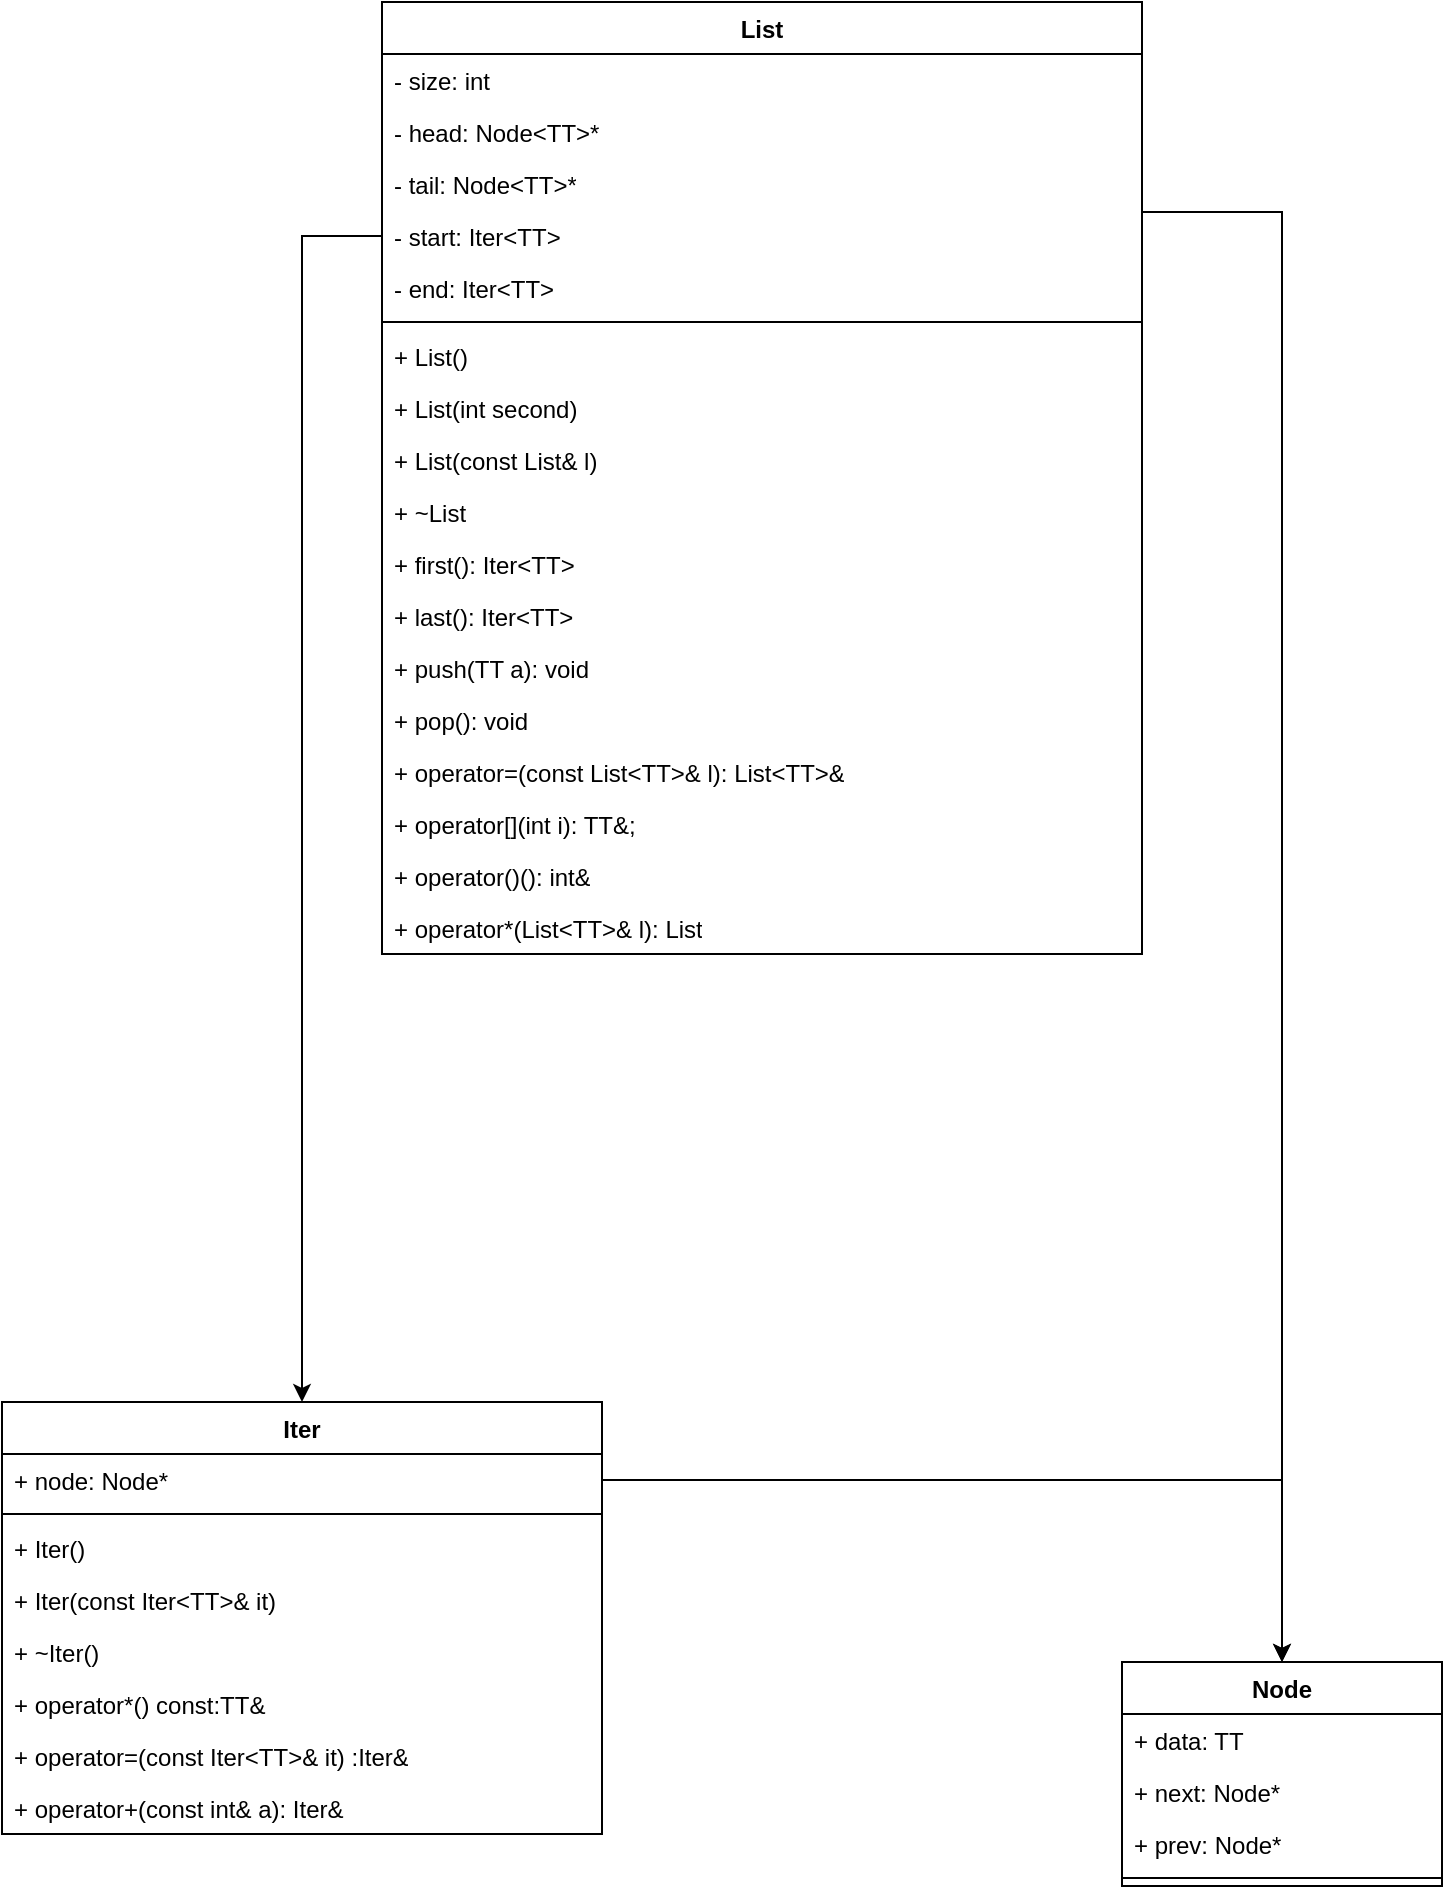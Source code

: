 <mxfile version="22.1.2" type="device">
  <diagram name="Страница — 1" id="WyqDc1YuHkyk22AA8tnx">
    <mxGraphModel dx="1235" dy="787" grid="1" gridSize="10" guides="1" tooltips="1" connect="1" arrows="1" fold="1" page="1" pageScale="1" pageWidth="827" pageHeight="1169" math="0" shadow="0">
      <root>
        <mxCell id="0" />
        <mxCell id="1" parent="0" />
        <mxCell id="eu3L_aYOdxIUXeKn-YC6-1" value="Node" style="swimlane;fontStyle=1;align=center;verticalAlign=top;childLayout=stackLayout;horizontal=1;startSize=26;horizontalStack=0;resizeParent=1;resizeParentMax=0;resizeLast=0;collapsible=1;marginBottom=0;whiteSpace=wrap;html=1;" vertex="1" parent="1">
          <mxGeometry x="650" y="950" width="160" height="112" as="geometry" />
        </mxCell>
        <mxCell id="eu3L_aYOdxIUXeKn-YC6-2" value="+ data: TT" style="text;strokeColor=none;fillColor=none;align=left;verticalAlign=top;spacingLeft=4;spacingRight=4;overflow=hidden;rotatable=0;points=[[0,0.5],[1,0.5]];portConstraint=eastwest;whiteSpace=wrap;html=1;" vertex="1" parent="eu3L_aYOdxIUXeKn-YC6-1">
          <mxGeometry y="26" width="160" height="26" as="geometry" />
        </mxCell>
        <mxCell id="eu3L_aYOdxIUXeKn-YC6-5" value="+ next: Node*" style="text;strokeColor=none;fillColor=none;align=left;verticalAlign=top;spacingLeft=4;spacingRight=4;overflow=hidden;rotatable=0;points=[[0,0.5],[1,0.5]];portConstraint=eastwest;whiteSpace=wrap;html=1;" vertex="1" parent="eu3L_aYOdxIUXeKn-YC6-1">
          <mxGeometry y="52" width="160" height="26" as="geometry" />
        </mxCell>
        <mxCell id="eu3L_aYOdxIUXeKn-YC6-6" value="+ prev: Node*" style="text;strokeColor=none;fillColor=none;align=left;verticalAlign=top;spacingLeft=4;spacingRight=4;overflow=hidden;rotatable=0;points=[[0,0.5],[1,0.5]];portConstraint=eastwest;whiteSpace=wrap;html=1;" vertex="1" parent="eu3L_aYOdxIUXeKn-YC6-1">
          <mxGeometry y="78" width="160" height="26" as="geometry" />
        </mxCell>
        <mxCell id="eu3L_aYOdxIUXeKn-YC6-3" value="" style="line;strokeWidth=1;fillColor=none;align=left;verticalAlign=middle;spacingTop=-1;spacingLeft=3;spacingRight=3;rotatable=0;labelPosition=right;points=[];portConstraint=eastwest;strokeColor=inherit;" vertex="1" parent="eu3L_aYOdxIUXeKn-YC6-1">
          <mxGeometry y="104" width="160" height="8" as="geometry" />
        </mxCell>
        <mxCell id="eu3L_aYOdxIUXeKn-YC6-8" value="Iter" style="swimlane;fontStyle=1;align=center;verticalAlign=top;childLayout=stackLayout;horizontal=1;startSize=26;horizontalStack=0;resizeParent=1;resizeParentMax=0;resizeLast=0;collapsible=1;marginBottom=0;whiteSpace=wrap;html=1;" vertex="1" parent="1">
          <mxGeometry x="90" y="820" width="300" height="216" as="geometry" />
        </mxCell>
        <mxCell id="eu3L_aYOdxIUXeKn-YC6-9" value="+ node: Node*" style="text;strokeColor=none;fillColor=none;align=left;verticalAlign=top;spacingLeft=4;spacingRight=4;overflow=hidden;rotatable=0;points=[[0,0.5],[1,0.5]];portConstraint=eastwest;whiteSpace=wrap;html=1;" vertex="1" parent="eu3L_aYOdxIUXeKn-YC6-8">
          <mxGeometry y="26" width="300" height="26" as="geometry" />
        </mxCell>
        <mxCell id="eu3L_aYOdxIUXeKn-YC6-10" value="" style="line;strokeWidth=1;fillColor=none;align=left;verticalAlign=middle;spacingTop=-1;spacingLeft=3;spacingRight=3;rotatable=0;labelPosition=right;points=[];portConstraint=eastwest;strokeColor=inherit;" vertex="1" parent="eu3L_aYOdxIUXeKn-YC6-8">
          <mxGeometry y="52" width="300" height="8" as="geometry" />
        </mxCell>
        <mxCell id="eu3L_aYOdxIUXeKn-YC6-11" value="+ Iter()" style="text;strokeColor=none;fillColor=none;align=left;verticalAlign=top;spacingLeft=4;spacingRight=4;overflow=hidden;rotatable=0;points=[[0,0.5],[1,0.5]];portConstraint=eastwest;whiteSpace=wrap;html=1;" vertex="1" parent="eu3L_aYOdxIUXeKn-YC6-8">
          <mxGeometry y="60" width="300" height="26" as="geometry" />
        </mxCell>
        <mxCell id="eu3L_aYOdxIUXeKn-YC6-12" value="+ Iter(const Iter&amp;lt;TT&amp;gt;&amp;amp; it)" style="text;strokeColor=none;fillColor=none;align=left;verticalAlign=top;spacingLeft=4;spacingRight=4;overflow=hidden;rotatable=0;points=[[0,0.5],[1,0.5]];portConstraint=eastwest;whiteSpace=wrap;html=1;" vertex="1" parent="eu3L_aYOdxIUXeKn-YC6-8">
          <mxGeometry y="86" width="300" height="26" as="geometry" />
        </mxCell>
        <mxCell id="eu3L_aYOdxIUXeKn-YC6-13" value="+ ~Iter()" style="text;strokeColor=none;fillColor=none;align=left;verticalAlign=top;spacingLeft=4;spacingRight=4;overflow=hidden;rotatable=0;points=[[0,0.5],[1,0.5]];portConstraint=eastwest;whiteSpace=wrap;html=1;" vertex="1" parent="eu3L_aYOdxIUXeKn-YC6-8">
          <mxGeometry y="112" width="300" height="26" as="geometry" />
        </mxCell>
        <mxCell id="eu3L_aYOdxIUXeKn-YC6-14" value="+ operator*() const:TT&amp;amp;" style="text;strokeColor=none;fillColor=none;align=left;verticalAlign=top;spacingLeft=4;spacingRight=4;overflow=hidden;rotatable=0;points=[[0,0.5],[1,0.5]];portConstraint=eastwest;whiteSpace=wrap;html=1;" vertex="1" parent="eu3L_aYOdxIUXeKn-YC6-8">
          <mxGeometry y="138" width="300" height="26" as="geometry" />
        </mxCell>
        <mxCell id="eu3L_aYOdxIUXeKn-YC6-15" value="+ operator=(const Iter&amp;lt;TT&amp;gt;&amp;amp; it) :Iter&amp;amp;" style="text;strokeColor=none;fillColor=none;align=left;verticalAlign=top;spacingLeft=4;spacingRight=4;overflow=hidden;rotatable=0;points=[[0,0.5],[1,0.5]];portConstraint=eastwest;whiteSpace=wrap;html=1;" vertex="1" parent="eu3L_aYOdxIUXeKn-YC6-8">
          <mxGeometry y="164" width="300" height="26" as="geometry" />
        </mxCell>
        <mxCell id="eu3L_aYOdxIUXeKn-YC6-16" value="+ operator+(const int&amp;amp; a): Iter&amp;amp;" style="text;strokeColor=none;fillColor=none;align=left;verticalAlign=top;spacingLeft=4;spacingRight=4;overflow=hidden;rotatable=0;points=[[0,0.5],[1,0.5]];portConstraint=eastwest;whiteSpace=wrap;html=1;" vertex="1" parent="eu3L_aYOdxIUXeKn-YC6-8">
          <mxGeometry y="190" width="300" height="26" as="geometry" />
        </mxCell>
        <mxCell id="eu3L_aYOdxIUXeKn-YC6-18" style="edgeStyle=orthogonalEdgeStyle;rounded=0;orthogonalLoop=1;jettySize=auto;html=1;entryX=0.5;entryY=0;entryDx=0;entryDy=0;" edge="1" parent="1" source="eu3L_aYOdxIUXeKn-YC6-9" target="eu3L_aYOdxIUXeKn-YC6-1">
          <mxGeometry relative="1" as="geometry" />
        </mxCell>
        <mxCell id="eu3L_aYOdxIUXeKn-YC6-27" style="edgeStyle=orthogonalEdgeStyle;rounded=0;orthogonalLoop=1;jettySize=auto;html=1;entryX=0.5;entryY=0;entryDx=0;entryDy=0;" edge="1" parent="1" source="eu3L_aYOdxIUXeKn-YC6-19" target="eu3L_aYOdxIUXeKn-YC6-1">
          <mxGeometry relative="1" as="geometry">
            <Array as="points">
              <mxPoint x="730" y="225" />
            </Array>
          </mxGeometry>
        </mxCell>
        <mxCell id="eu3L_aYOdxIUXeKn-YC6-19" value="List" style="swimlane;fontStyle=1;align=center;verticalAlign=top;childLayout=stackLayout;horizontal=1;startSize=26;horizontalStack=0;resizeParent=1;resizeParentMax=0;resizeLast=0;collapsible=1;marginBottom=0;whiteSpace=wrap;html=1;" vertex="1" parent="1">
          <mxGeometry x="280" y="120" width="380" height="476" as="geometry" />
        </mxCell>
        <mxCell id="eu3L_aYOdxIUXeKn-YC6-20" value="- size: int" style="text;strokeColor=none;fillColor=none;align=left;verticalAlign=top;spacingLeft=4;spacingRight=4;overflow=hidden;rotatable=0;points=[[0,0.5],[1,0.5]];portConstraint=eastwest;whiteSpace=wrap;html=1;" vertex="1" parent="eu3L_aYOdxIUXeKn-YC6-19">
          <mxGeometry y="26" width="380" height="26" as="geometry" />
        </mxCell>
        <mxCell id="eu3L_aYOdxIUXeKn-YC6-23" value="- head: Node&amp;lt;TT&amp;gt;*" style="text;strokeColor=none;fillColor=none;align=left;verticalAlign=top;spacingLeft=4;spacingRight=4;overflow=hidden;rotatable=0;points=[[0,0.5],[1,0.5]];portConstraint=eastwest;whiteSpace=wrap;html=1;" vertex="1" parent="eu3L_aYOdxIUXeKn-YC6-19">
          <mxGeometry y="52" width="380" height="26" as="geometry" />
        </mxCell>
        <mxCell id="eu3L_aYOdxIUXeKn-YC6-24" value="- tail: Node&amp;lt;TT&amp;gt;*" style="text;strokeColor=none;fillColor=none;align=left;verticalAlign=top;spacingLeft=4;spacingRight=4;overflow=hidden;rotatable=0;points=[[0,0.5],[1,0.5]];portConstraint=eastwest;whiteSpace=wrap;html=1;" vertex="1" parent="eu3L_aYOdxIUXeKn-YC6-19">
          <mxGeometry y="78" width="380" height="26" as="geometry" />
        </mxCell>
        <mxCell id="eu3L_aYOdxIUXeKn-YC6-25" value="- start: Iter&amp;lt;TT&amp;gt;" style="text;strokeColor=none;fillColor=none;align=left;verticalAlign=top;spacingLeft=4;spacingRight=4;overflow=hidden;rotatable=0;points=[[0,0.5],[1,0.5]];portConstraint=eastwest;whiteSpace=wrap;html=1;" vertex="1" parent="eu3L_aYOdxIUXeKn-YC6-19">
          <mxGeometry y="104" width="380" height="26" as="geometry" />
        </mxCell>
        <mxCell id="eu3L_aYOdxIUXeKn-YC6-26" value="- end: Iter&amp;lt;TT&amp;gt;" style="text;strokeColor=none;fillColor=none;align=left;verticalAlign=top;spacingLeft=4;spacingRight=4;overflow=hidden;rotatable=0;points=[[0,0.5],[1,0.5]];portConstraint=eastwest;whiteSpace=wrap;html=1;" vertex="1" parent="eu3L_aYOdxIUXeKn-YC6-19">
          <mxGeometry y="130" width="380" height="26" as="geometry" />
        </mxCell>
        <mxCell id="eu3L_aYOdxIUXeKn-YC6-21" value="" style="line;strokeWidth=1;fillColor=none;align=left;verticalAlign=middle;spacingTop=-1;spacingLeft=3;spacingRight=3;rotatable=0;labelPosition=right;points=[];portConstraint=eastwest;strokeColor=inherit;" vertex="1" parent="eu3L_aYOdxIUXeKn-YC6-19">
          <mxGeometry y="156" width="380" height="8" as="geometry" />
        </mxCell>
        <mxCell id="eu3L_aYOdxIUXeKn-YC6-22" value="+ List()" style="text;strokeColor=none;fillColor=none;align=left;verticalAlign=top;spacingLeft=4;spacingRight=4;overflow=hidden;rotatable=0;points=[[0,0.5],[1,0.5]];portConstraint=eastwest;whiteSpace=wrap;html=1;" vertex="1" parent="eu3L_aYOdxIUXeKn-YC6-19">
          <mxGeometry y="164" width="380" height="26" as="geometry" />
        </mxCell>
        <mxCell id="eu3L_aYOdxIUXeKn-YC6-29" value="+ List(int second)" style="text;strokeColor=none;fillColor=none;align=left;verticalAlign=top;spacingLeft=4;spacingRight=4;overflow=hidden;rotatable=0;points=[[0,0.5],[1,0.5]];portConstraint=eastwest;whiteSpace=wrap;html=1;" vertex="1" parent="eu3L_aYOdxIUXeKn-YC6-19">
          <mxGeometry y="190" width="380" height="26" as="geometry" />
        </mxCell>
        <mxCell id="eu3L_aYOdxIUXeKn-YC6-30" value="+ List(const List&amp;amp; l)" style="text;strokeColor=none;fillColor=none;align=left;verticalAlign=top;spacingLeft=4;spacingRight=4;overflow=hidden;rotatable=0;points=[[0,0.5],[1,0.5]];portConstraint=eastwest;whiteSpace=wrap;html=1;" vertex="1" parent="eu3L_aYOdxIUXeKn-YC6-19">
          <mxGeometry y="216" width="380" height="26" as="geometry" />
        </mxCell>
        <mxCell id="eu3L_aYOdxIUXeKn-YC6-31" value="+ ~List" style="text;strokeColor=none;fillColor=none;align=left;verticalAlign=top;spacingLeft=4;spacingRight=4;overflow=hidden;rotatable=0;points=[[0,0.5],[1,0.5]];portConstraint=eastwest;whiteSpace=wrap;html=1;" vertex="1" parent="eu3L_aYOdxIUXeKn-YC6-19">
          <mxGeometry y="242" width="380" height="26" as="geometry" />
        </mxCell>
        <mxCell id="eu3L_aYOdxIUXeKn-YC6-32" value="+ first(): Iter&amp;lt;TT&amp;gt;" style="text;strokeColor=none;fillColor=none;align=left;verticalAlign=top;spacingLeft=4;spacingRight=4;overflow=hidden;rotatable=0;points=[[0,0.5],[1,0.5]];portConstraint=eastwest;whiteSpace=wrap;html=1;" vertex="1" parent="eu3L_aYOdxIUXeKn-YC6-19">
          <mxGeometry y="268" width="380" height="26" as="geometry" />
        </mxCell>
        <mxCell id="eu3L_aYOdxIUXeKn-YC6-33" value="+ last(): Iter&amp;lt;TT&amp;gt;" style="text;strokeColor=none;fillColor=none;align=left;verticalAlign=top;spacingLeft=4;spacingRight=4;overflow=hidden;rotatable=0;points=[[0,0.5],[1,0.5]];portConstraint=eastwest;whiteSpace=wrap;html=1;" vertex="1" parent="eu3L_aYOdxIUXeKn-YC6-19">
          <mxGeometry y="294" width="380" height="26" as="geometry" />
        </mxCell>
        <mxCell id="eu3L_aYOdxIUXeKn-YC6-34" value="+ push(TT a): void" style="text;strokeColor=none;fillColor=none;align=left;verticalAlign=top;spacingLeft=4;spacingRight=4;overflow=hidden;rotatable=0;points=[[0,0.5],[1,0.5]];portConstraint=eastwest;whiteSpace=wrap;html=1;" vertex="1" parent="eu3L_aYOdxIUXeKn-YC6-19">
          <mxGeometry y="320" width="380" height="26" as="geometry" />
        </mxCell>
        <mxCell id="eu3L_aYOdxIUXeKn-YC6-35" value="+ pop(): void" style="text;strokeColor=none;fillColor=none;align=left;verticalAlign=top;spacingLeft=4;spacingRight=4;overflow=hidden;rotatable=0;points=[[0,0.5],[1,0.5]];portConstraint=eastwest;whiteSpace=wrap;html=1;" vertex="1" parent="eu3L_aYOdxIUXeKn-YC6-19">
          <mxGeometry y="346" width="380" height="26" as="geometry" />
        </mxCell>
        <mxCell id="eu3L_aYOdxIUXeKn-YC6-36" value="+ operator=(const List&amp;lt;TT&amp;gt;&amp;amp; l): List&amp;lt;TT&amp;gt;&amp;amp;" style="text;strokeColor=none;fillColor=none;align=left;verticalAlign=top;spacingLeft=4;spacingRight=4;overflow=hidden;rotatable=0;points=[[0,0.5],[1,0.5]];portConstraint=eastwest;whiteSpace=wrap;html=1;" vertex="1" parent="eu3L_aYOdxIUXeKn-YC6-19">
          <mxGeometry y="372" width="380" height="26" as="geometry" />
        </mxCell>
        <mxCell id="eu3L_aYOdxIUXeKn-YC6-37" value="+ operator[](int i): TT&amp;amp;;" style="text;strokeColor=none;fillColor=none;align=left;verticalAlign=top;spacingLeft=4;spacingRight=4;overflow=hidden;rotatable=0;points=[[0,0.5],[1,0.5]];portConstraint=eastwest;whiteSpace=wrap;html=1;" vertex="1" parent="eu3L_aYOdxIUXeKn-YC6-19">
          <mxGeometry y="398" width="380" height="26" as="geometry" />
        </mxCell>
        <mxCell id="eu3L_aYOdxIUXeKn-YC6-38" value="+ operator()(): int&amp;amp;" style="text;strokeColor=none;fillColor=none;align=left;verticalAlign=top;spacingLeft=4;spacingRight=4;overflow=hidden;rotatable=0;points=[[0,0.5],[1,0.5]];portConstraint=eastwest;whiteSpace=wrap;html=1;" vertex="1" parent="eu3L_aYOdxIUXeKn-YC6-19">
          <mxGeometry y="424" width="380" height="26" as="geometry" />
        </mxCell>
        <mxCell id="eu3L_aYOdxIUXeKn-YC6-39" value="+ operator*(List&amp;lt;TT&amp;gt;&amp;amp; l): List" style="text;strokeColor=none;fillColor=none;align=left;verticalAlign=top;spacingLeft=4;spacingRight=4;overflow=hidden;rotatable=0;points=[[0,0.5],[1,0.5]];portConstraint=eastwest;whiteSpace=wrap;html=1;" vertex="1" parent="eu3L_aYOdxIUXeKn-YC6-19">
          <mxGeometry y="450" width="380" height="26" as="geometry" />
        </mxCell>
        <mxCell id="eu3L_aYOdxIUXeKn-YC6-28" style="edgeStyle=orthogonalEdgeStyle;rounded=0;orthogonalLoop=1;jettySize=auto;html=1;entryX=0.5;entryY=0;entryDx=0;entryDy=0;" edge="1" parent="1" source="eu3L_aYOdxIUXeKn-YC6-25" target="eu3L_aYOdxIUXeKn-YC6-8">
          <mxGeometry relative="1" as="geometry" />
        </mxCell>
      </root>
    </mxGraphModel>
  </diagram>
</mxfile>

